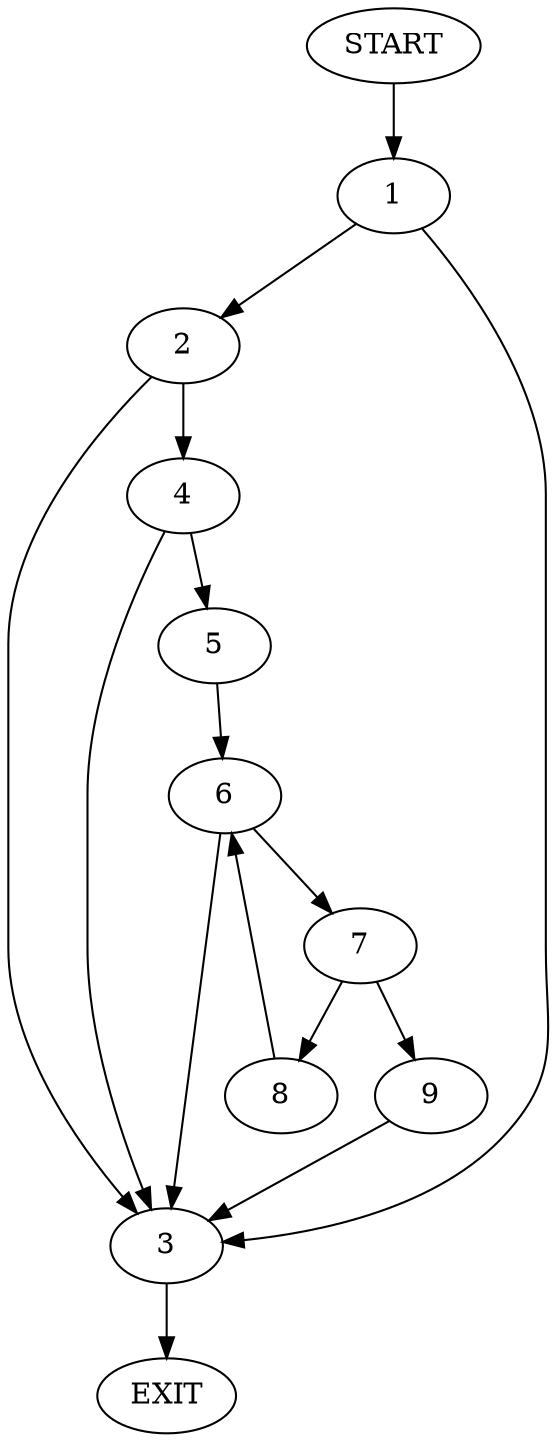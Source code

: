 digraph {
0 [label="START"]
10 [label="EXIT"]
0 -> 1
1 -> 2
1 -> 3
2 -> 3
2 -> 4
3 -> 10
4 -> 5
4 -> 3
5 -> 6
6 -> 3
6 -> 7
7 -> 8
7 -> 9
9 -> 3
8 -> 6
}
